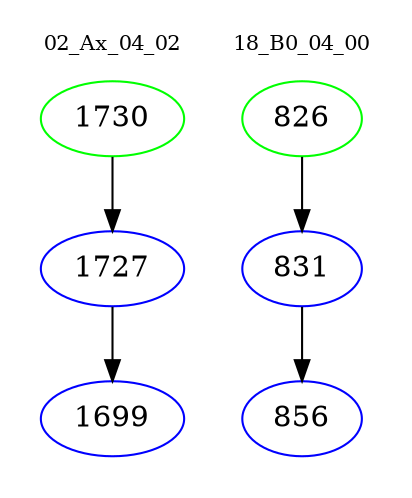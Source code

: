 digraph{
subgraph cluster_0 {
color = white
label = "02_Ax_04_02";
fontsize=10;
T0_1730 [label="1730", color="green"]
T0_1730 -> T0_1727 [color="black"]
T0_1727 [label="1727", color="blue"]
T0_1727 -> T0_1699 [color="black"]
T0_1699 [label="1699", color="blue"]
}
subgraph cluster_1 {
color = white
label = "18_B0_04_00";
fontsize=10;
T1_826 [label="826", color="green"]
T1_826 -> T1_831 [color="black"]
T1_831 [label="831", color="blue"]
T1_831 -> T1_856 [color="black"]
T1_856 [label="856", color="blue"]
}
}
